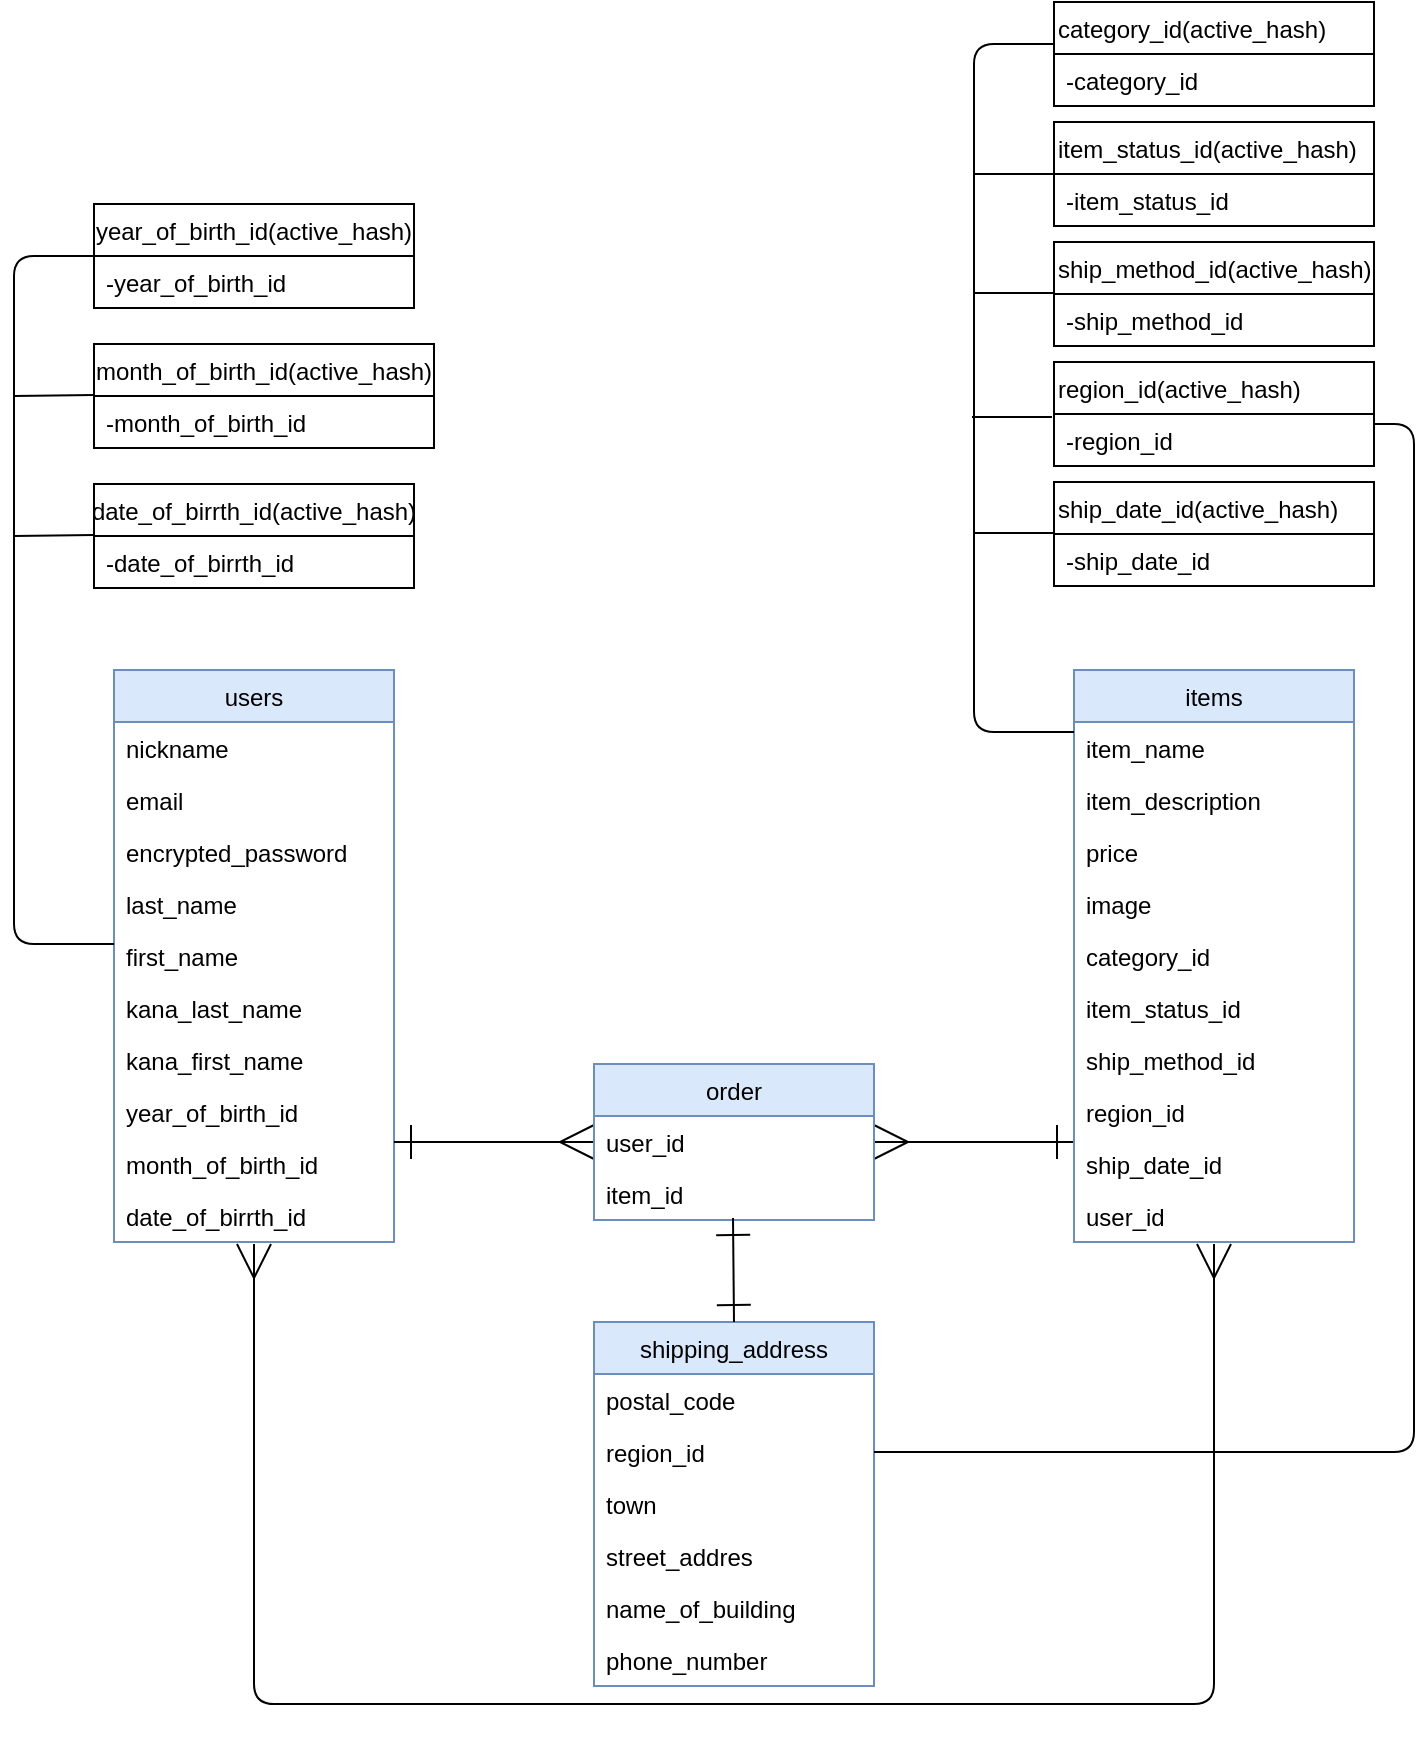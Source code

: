 <mxfile>
    <diagram id="skaReLUK0nNZBP0FKCRA" name="ER図">
        <mxGraphModel dx="873" dy="1710" grid="1" gridSize="10" guides="1" tooltips="1" connect="1" arrows="1" fold="1" page="1" pageScale="1" pageWidth="827" pageHeight="1169" background="#ffffff" math="0" shadow="0">
            <root>
                <mxCell id="RceI16ZEk3QFUn1z2AmW-0"/>
                <mxCell id="RceI16ZEk3QFUn1z2AmW-1" parent="RceI16ZEk3QFUn1z2AmW-0"/>
                <mxCell id="10" value="" style="edgeStyle=none;html=1;startArrow=ERmany;startFill=0;endArrow=ERmany;endFill=0;startSize=15;endSize=15;" edge="1" parent="RceI16ZEk3QFUn1z2AmW-1">
                    <mxGeometry relative="1" as="geometry">
                        <mxPoint x="160" y="-510" as="sourcePoint"/>
                        <mxPoint x="640" y="-510" as="targetPoint"/>
                        <Array as="points">
                            <mxPoint x="160" y="-280"/>
                            <mxPoint x="640" y="-280"/>
                        </Array>
                    </mxGeometry>
                </mxCell>
                <mxCell id="RceI16ZEk3QFUn1z2AmW-2" value="users" style="swimlane;fontStyle=0;childLayout=stackLayout;horizontal=1;startSize=26;fillColor=#dae8fc;horizontalStack=0;resizeParent=1;resizeParentMax=0;resizeLast=0;collapsible=1;marginBottom=0;strokeColor=#6c8ebf;" parent="RceI16ZEk3QFUn1z2AmW-1" vertex="1">
                    <mxGeometry x="90" y="-797" width="140" height="286" as="geometry">
                        <mxRectangle x="90" y="-500" width="60" height="26" as="alternateBounds"/>
                    </mxGeometry>
                </mxCell>
                <mxCell id="RceI16ZEk3QFUn1z2AmW-3" value="nickname" style="text;strokeColor=none;fillColor=none;align=left;verticalAlign=top;spacingLeft=4;spacingRight=4;overflow=hidden;rotatable=0;points=[[0,0.5],[1,0.5]];portConstraint=eastwest;" parent="RceI16ZEk3QFUn1z2AmW-2" vertex="1">
                    <mxGeometry y="26" width="140" height="26" as="geometry"/>
                </mxCell>
                <mxCell id="RceI16ZEk3QFUn1z2AmW-4" value="email&#10;" style="text;strokeColor=none;fillColor=none;align=left;verticalAlign=top;spacingLeft=4;spacingRight=4;overflow=hidden;rotatable=0;points=[[0,0.5],[1,0.5]];portConstraint=eastwest;" parent="RceI16ZEk3QFUn1z2AmW-2" vertex="1">
                    <mxGeometry y="52" width="140" height="26" as="geometry"/>
                </mxCell>
                <mxCell id="RceI16ZEk3QFUn1z2AmW-5" value="encrypted_password" style="text;strokeColor=none;fillColor=none;align=left;verticalAlign=top;spacingLeft=4;spacingRight=4;overflow=hidden;rotatable=0;points=[[0,0.5],[1,0.5]];portConstraint=eastwest;" parent="RceI16ZEk3QFUn1z2AmW-2" vertex="1">
                    <mxGeometry y="78" width="140" height="26" as="geometry"/>
                </mxCell>
                <mxCell id="RceI16ZEk3QFUn1z2AmW-27" value="last_name&#10;&#10;" style="text;strokeColor=none;fillColor=none;align=left;verticalAlign=top;spacingLeft=4;spacingRight=4;overflow=hidden;rotatable=0;points=[[0,0.5],[1,0.5]];portConstraint=eastwest;" parent="RceI16ZEk3QFUn1z2AmW-2" vertex="1">
                    <mxGeometry y="104" width="140" height="26" as="geometry"/>
                </mxCell>
                <mxCell id="RceI16ZEk3QFUn1z2AmW-28" value="first_name" style="text;strokeColor=none;fillColor=none;align=left;verticalAlign=top;spacingLeft=4;spacingRight=4;overflow=hidden;rotatable=0;points=[[0,0.5],[1,0.5]];portConstraint=eastwest;" parent="RceI16ZEk3QFUn1z2AmW-2" vertex="1">
                    <mxGeometry y="130" width="140" height="26" as="geometry"/>
                </mxCell>
                <mxCell id="RceI16ZEk3QFUn1z2AmW-29" value="kana_last_name&#10;&#10;" style="text;strokeColor=none;fillColor=none;align=left;verticalAlign=top;spacingLeft=4;spacingRight=4;overflow=hidden;rotatable=0;points=[[0,0.5],[1,0.5]];portConstraint=eastwest;" parent="RceI16ZEk3QFUn1z2AmW-2" vertex="1">
                    <mxGeometry y="156" width="140" height="26" as="geometry"/>
                </mxCell>
                <mxCell id="RceI16ZEk3QFUn1z2AmW-30" value="kana_first_name" style="text;strokeColor=none;fillColor=none;align=left;verticalAlign=top;spacingLeft=4;spacingRight=4;overflow=hidden;rotatable=0;points=[[0,0.5],[1,0.5]];portConstraint=eastwest;" parent="RceI16ZEk3QFUn1z2AmW-2" vertex="1">
                    <mxGeometry y="182" width="140" height="26" as="geometry"/>
                </mxCell>
                <mxCell id="RceI16ZEk3QFUn1z2AmW-18" value="year_of_birth_id" style="text;strokeColor=none;fillColor=none;align=left;verticalAlign=top;spacingLeft=4;spacingRight=4;overflow=hidden;rotatable=0;points=[[0,0.5],[1,0.5]];portConstraint=eastwest;" parent="RceI16ZEk3QFUn1z2AmW-2" vertex="1">
                    <mxGeometry y="208" width="140" height="26" as="geometry"/>
                </mxCell>
                <mxCell id="RceI16ZEk3QFUn1z2AmW-15" value="month_of_birth_id" style="text;strokeColor=none;fillColor=none;align=left;verticalAlign=top;spacingLeft=4;spacingRight=4;overflow=hidden;rotatable=0;points=[[0,0.5],[1,0.5]];portConstraint=eastwest;" parent="RceI16ZEk3QFUn1z2AmW-2" vertex="1">
                    <mxGeometry y="234" width="140" height="26" as="geometry"/>
                </mxCell>
                <mxCell id="RceI16ZEk3QFUn1z2AmW-17" value="date_of_birrth_id" style="text;strokeColor=none;fillColor=none;align=left;verticalAlign=top;spacingLeft=4;spacingRight=4;overflow=hidden;rotatable=0;points=[[0,0.5],[1,0.5]];portConstraint=eastwest;" parent="RceI16ZEk3QFUn1z2AmW-2" vertex="1">
                    <mxGeometry y="260" width="140" height="26" as="geometry"/>
                </mxCell>
                <mxCell id="RceI16ZEk3QFUn1z2AmW-34" value="" style="edgeStyle=none;html=1;startArrow=ERone;startFill=0;endArrow=ERmany;endFill=0;endSize=15;startSize=15;exitX=0;exitY=0.077;exitDx=0;exitDy=0;exitPerimeter=0;entryX=1;entryY=0.5;entryDx=0;entryDy=0;" parent="RceI16ZEk3QFUn1z2AmW-1" source="RceI16ZEk3QFUn1z2AmW-20" target="RceI16ZEk3QFUn1z2AmW-40" edge="1">
                    <mxGeometry relative="1" as="geometry">
                        <mxPoint x="640" y="-500" as="sourcePoint"/>
                        <mxPoint x="680" y="-300" as="targetPoint"/>
                        <Array as="points">
                            <mxPoint x="520" y="-561"/>
                        </Array>
                    </mxGeometry>
                </mxCell>
                <mxCell id="RceI16ZEk3QFUn1z2AmW-6" value="items" style="swimlane;fontStyle=0;childLayout=stackLayout;horizontal=1;startSize=26;fillColor=#dae8fc;horizontalStack=0;resizeParent=1;resizeParentMax=0;resizeLast=0;collapsible=1;marginBottom=0;strokeColor=#6c8ebf;" parent="RceI16ZEk3QFUn1z2AmW-1" vertex="1">
                    <mxGeometry x="570" y="-797" width="140" height="286" as="geometry"/>
                </mxCell>
                <mxCell id="RceI16ZEk3QFUn1z2AmW-7" value="item_name" style="text;strokeColor=none;fillColor=none;align=left;verticalAlign=top;spacingLeft=4;spacingRight=4;overflow=hidden;rotatable=0;points=[[0,0.5],[1,0.5]];portConstraint=eastwest;" parent="RceI16ZEk3QFUn1z2AmW-6" vertex="1">
                    <mxGeometry y="26" width="140" height="26" as="geometry"/>
                </mxCell>
                <mxCell id="RceI16ZEk3QFUn1z2AmW-8" value="item_description&#10;" style="text;strokeColor=none;fillColor=none;align=left;verticalAlign=top;spacingLeft=4;spacingRight=4;overflow=hidden;rotatable=0;points=[[0,0.5],[1,0.5]];portConstraint=eastwest;" parent="RceI16ZEk3QFUn1z2AmW-6" vertex="1">
                    <mxGeometry y="52" width="140" height="26" as="geometry"/>
                </mxCell>
                <mxCell id="RceI16ZEk3QFUn1z2AmW-9" value="price" style="text;strokeColor=none;fillColor=none;align=left;verticalAlign=top;spacingLeft=4;spacingRight=4;overflow=hidden;rotatable=0;points=[[0,0.5],[1,0.5]];portConstraint=eastwest;" parent="RceI16ZEk3QFUn1z2AmW-6" vertex="1">
                    <mxGeometry y="78" width="140" height="26" as="geometry"/>
                </mxCell>
                <mxCell id="RceI16ZEk3QFUn1z2AmW-32" value="image" style="text;strokeColor=none;fillColor=none;align=left;verticalAlign=top;spacingLeft=4;spacingRight=4;overflow=hidden;rotatable=0;points=[[0,0.5],[1,0.5]];portConstraint=eastwest;" parent="RceI16ZEk3QFUn1z2AmW-6" vertex="1">
                    <mxGeometry y="104" width="140" height="26" as="geometry"/>
                </mxCell>
                <mxCell id="RceI16ZEk3QFUn1z2AmW-23" value="category_id" style="text;strokeColor=none;fillColor=none;align=left;verticalAlign=top;spacingLeft=4;spacingRight=4;overflow=hidden;rotatable=0;points=[[0,0.5],[1,0.5]];portConstraint=eastwest;" parent="RceI16ZEk3QFUn1z2AmW-6" vertex="1">
                    <mxGeometry y="130" width="140" height="26" as="geometry"/>
                </mxCell>
                <mxCell id="RceI16ZEk3QFUn1z2AmW-25" value="item_status_id" style="text;strokeColor=none;fillColor=none;align=left;verticalAlign=top;spacingLeft=4;spacingRight=4;overflow=hidden;rotatable=0;points=[[0,0.5],[1,0.5]];portConstraint=eastwest;" parent="RceI16ZEk3QFUn1z2AmW-6" vertex="1">
                    <mxGeometry y="156" width="140" height="26" as="geometry"/>
                </mxCell>
                <mxCell id="RceI16ZEk3QFUn1z2AmW-21" value="ship_method_id" style="text;strokeColor=none;fillColor=none;align=left;verticalAlign=top;spacingLeft=4;spacingRight=4;overflow=hidden;rotatable=0;points=[[0,0.5],[1,0.5]];portConstraint=eastwest;" parent="RceI16ZEk3QFUn1z2AmW-6" vertex="1">
                    <mxGeometry y="182" width="140" height="26" as="geometry"/>
                </mxCell>
                <mxCell id="RceI16ZEk3QFUn1z2AmW-22" value="region_id" style="text;strokeColor=none;fillColor=none;align=left;verticalAlign=top;spacingLeft=4;spacingRight=4;overflow=hidden;rotatable=0;points=[[0,0.5],[1,0.5]];portConstraint=eastwest;" parent="RceI16ZEk3QFUn1z2AmW-6" vertex="1">
                    <mxGeometry y="208" width="140" height="26" as="geometry"/>
                </mxCell>
                <mxCell id="RceI16ZEk3QFUn1z2AmW-20" value="ship_date_id&#10;" style="text;strokeColor=none;fillColor=none;align=left;verticalAlign=top;spacingLeft=4;spacingRight=4;overflow=hidden;rotatable=0;points=[[0,0.5],[1,0.5]];portConstraint=eastwest;" parent="RceI16ZEk3QFUn1z2AmW-6" vertex="1">
                    <mxGeometry y="234" width="140" height="26" as="geometry"/>
                </mxCell>
                <mxCell id="RceI16ZEk3QFUn1z2AmW-31" value="user_id" style="text;strokeColor=none;fillColor=none;align=left;verticalAlign=top;spacingLeft=4;spacingRight=4;overflow=hidden;rotatable=0;points=[[0,0.5],[1,0.5]];portConstraint=eastwest;" parent="RceI16ZEk3QFUn1z2AmW-6" vertex="1">
                    <mxGeometry y="260" width="140" height="26" as="geometry"/>
                </mxCell>
                <mxCell id="RceI16ZEk3QFUn1z2AmW-10" value="shipping_address" style="swimlane;fontStyle=0;childLayout=stackLayout;horizontal=1;startSize=26;fillColor=#dae8fc;horizontalStack=0;resizeParent=1;resizeParentMax=0;resizeLast=0;collapsible=1;marginBottom=0;strokeColor=#6c8ebf;" parent="RceI16ZEk3QFUn1z2AmW-1" vertex="1">
                    <mxGeometry x="330" y="-471" width="140" height="182" as="geometry"/>
                </mxCell>
                <mxCell id="RceI16ZEk3QFUn1z2AmW-33" value="postal_code" style="text;strokeColor=none;fillColor=none;align=left;verticalAlign=top;spacingLeft=4;spacingRight=4;overflow=hidden;rotatable=0;points=[[0,0.5],[1,0.5]];portConstraint=eastwest;" parent="RceI16ZEk3QFUn1z2AmW-10" vertex="1">
                    <mxGeometry y="26" width="140" height="26" as="geometry"/>
                </mxCell>
                <mxCell id="RceI16ZEk3QFUn1z2AmW-26" value="region_id" style="text;strokeColor=none;fillColor=none;align=left;verticalAlign=top;spacingLeft=4;spacingRight=4;overflow=hidden;rotatable=0;points=[[0,0.5],[1,0.5]];portConstraint=eastwest;" parent="RceI16ZEk3QFUn1z2AmW-10" vertex="1">
                    <mxGeometry y="52" width="140" height="26" as="geometry"/>
                </mxCell>
                <mxCell id="0" value="town" style="text;strokeColor=none;fillColor=none;align=left;verticalAlign=top;spacingLeft=4;spacingRight=4;overflow=hidden;rotatable=0;points=[[0,0.5],[1,0.5]];portConstraint=eastwest;" parent="RceI16ZEk3QFUn1z2AmW-10" vertex="1">
                    <mxGeometry y="78" width="140" height="26" as="geometry"/>
                </mxCell>
                <mxCell id="RceI16ZEk3QFUn1z2AmW-38" value="street_addres" style="text;strokeColor=none;fillColor=none;align=left;verticalAlign=top;spacingLeft=4;spacingRight=4;overflow=hidden;rotatable=0;points=[[0,0.5],[1,0.5]];portConstraint=eastwest;" parent="RceI16ZEk3QFUn1z2AmW-10" vertex="1">
                    <mxGeometry y="104" width="140" height="26" as="geometry"/>
                </mxCell>
                <mxCell id="RceI16ZEk3QFUn1z2AmW-37" value="name_of_building" style="text;strokeColor=none;fillColor=none;align=left;verticalAlign=top;spacingLeft=4;spacingRight=4;overflow=hidden;rotatable=0;points=[[0,0.5],[1,0.5]];portConstraint=eastwest;" parent="RceI16ZEk3QFUn1z2AmW-10" vertex="1">
                    <mxGeometry y="130" width="140" height="26" as="geometry"/>
                </mxCell>
                <mxCell id="RceI16ZEk3QFUn1z2AmW-35" value="phone_number" style="text;strokeColor=none;fillColor=none;align=left;verticalAlign=top;spacingLeft=4;spacingRight=4;overflow=hidden;rotatable=0;points=[[0,0.5],[1,0.5]];portConstraint=eastwest;" parent="RceI16ZEk3QFUn1z2AmW-10" vertex="1">
                    <mxGeometry y="156" width="140" height="26" as="geometry"/>
                </mxCell>
                <mxCell id="RceI16ZEk3QFUn1z2AmW-42" value="" style="edgeStyle=none;html=1;startArrow=ERmany;startFill=0;endArrow=ERone;endFill=0;endSize=15;startSize=15;exitX=0;exitY=0.5;exitDx=0;exitDy=0;" parent="RceI16ZEk3QFUn1z2AmW-1" source="RceI16ZEk3QFUn1z2AmW-40" edge="1">
                    <mxGeometry relative="1" as="geometry">
                        <mxPoint x="290" y="-470" as="sourcePoint"/>
                        <mxPoint x="230" y="-561" as="targetPoint"/>
                        <Array as="points">
                            <mxPoint x="280" y="-561"/>
                        </Array>
                    </mxGeometry>
                </mxCell>
                <mxCell id="S9HOng_y1--fkzCQ-eKN-0" value="year_of_birth_id(active_hash)" style="swimlane;fontStyle=0;childLayout=stackLayout;horizontal=1;startSize=26;fillColor=none;horizontalStack=0;resizeParent=1;resizeParentMax=0;resizeLast=0;collapsible=1;marginBottom=0;" parent="RceI16ZEk3QFUn1z2AmW-1" vertex="1">
                    <mxGeometry x="80" y="-1030" width="160" height="52" as="geometry"/>
                </mxCell>
                <mxCell id="S9HOng_y1--fkzCQ-eKN-2" value="-year_of_birth_id" style="text;strokeColor=none;fillColor=none;align=left;verticalAlign=top;spacingLeft=4;spacingRight=4;overflow=hidden;rotatable=0;points=[[0,0.5],[1,0.5]];portConstraint=eastwest;" parent="S9HOng_y1--fkzCQ-eKN-0" vertex="1">
                    <mxGeometry y="26" width="160" height="26" as="geometry"/>
                </mxCell>
                <mxCell id="S9HOng_y1--fkzCQ-eKN-13" value="" style="edgeStyle=none;html=1;strokeColor=none;" parent="RceI16ZEk3QFUn1z2AmW-1" source="S9HOng_y1--fkzCQ-eKN-5" edge="1">
                    <mxGeometry relative="1" as="geometry">
                        <mxPoint x="40" y="-864" as="targetPoint"/>
                        <Array as="points">
                            <mxPoint x="40" y="-864"/>
                        </Array>
                    </mxGeometry>
                </mxCell>
                <mxCell id="S9HOng_y1--fkzCQ-eKN-5" value="date_of_birrth_id(active_hash)" style="swimlane;fontStyle=0;childLayout=stackLayout;horizontal=1;startSize=26;fillColor=none;horizontalStack=0;resizeParent=1;resizeParentMax=0;resizeLast=0;collapsible=1;marginBottom=0;" parent="RceI16ZEk3QFUn1z2AmW-1" vertex="1">
                    <mxGeometry x="80" y="-890" width="160" height="52" as="geometry"/>
                </mxCell>
                <mxCell id="S9HOng_y1--fkzCQ-eKN-6" value="-date_of_birrth_id" style="text;strokeColor=none;fillColor=none;align=left;verticalAlign=top;spacingLeft=4;spacingRight=4;overflow=hidden;rotatable=0;points=[[0,0.5],[1,0.5]];portConstraint=eastwest;" parent="S9HOng_y1--fkzCQ-eKN-5" vertex="1">
                    <mxGeometry y="26" width="160" height="26" as="geometry"/>
                </mxCell>
                <mxCell id="S9HOng_y1--fkzCQ-eKN-7" value="month_of_birth_id(active_hash)" style="swimlane;fontStyle=0;childLayout=stackLayout;horizontal=1;startSize=26;fillColor=none;horizontalStack=0;resizeParent=1;resizeParentMax=0;resizeLast=0;collapsible=1;marginBottom=0;" parent="RceI16ZEk3QFUn1z2AmW-1" vertex="1">
                    <mxGeometry x="80" y="-960" width="170" height="52" as="geometry"/>
                </mxCell>
                <mxCell id="S9HOng_y1--fkzCQ-eKN-8" value="-month_of_birth_id" style="text;strokeColor=none;fillColor=none;align=left;verticalAlign=top;spacingLeft=4;spacingRight=4;overflow=hidden;rotatable=0;points=[[0,0.5],[1,0.5]];portConstraint=eastwest;" parent="S9HOng_y1--fkzCQ-eKN-7" vertex="1">
                    <mxGeometry y="26" width="170" height="26" as="geometry"/>
                </mxCell>
                <mxCell id="S9HOng_y1--fkzCQ-eKN-11" style="edgeStyle=none;html=1;exitX=0;exitY=0.269;exitDx=0;exitDy=0;exitPerimeter=0;entryX=0;entryY=0.5;entryDx=0;entryDy=0;endArrow=none;endFill=0;" parent="RceI16ZEk3QFUn1z2AmW-1" source="RceI16ZEk3QFUn1z2AmW-28" target="S9HOng_y1--fkzCQ-eKN-0" edge="1">
                    <mxGeometry relative="1" as="geometry">
                        <mxPoint x="30" y="-1000" as="targetPoint"/>
                        <Array as="points">
                            <mxPoint x="40" y="-660"/>
                            <mxPoint x="40" y="-730"/>
                            <mxPoint x="40" y="-800"/>
                            <mxPoint x="40" y="-860"/>
                            <mxPoint x="40" y="-960"/>
                            <mxPoint x="40" y="-1004"/>
                        </Array>
                    </mxGeometry>
                </mxCell>
                <mxCell id="S9HOng_y1--fkzCQ-eKN-17" style="edgeStyle=none;html=1;exitX=0;exitY=0.5;exitDx=0;exitDy=0;endArrow=none;endFill=0;" parent="RceI16ZEk3QFUn1z2AmW-1" edge="1">
                    <mxGeometry relative="1" as="geometry">
                        <mxPoint x="40" y="-864" as="targetPoint"/>
                        <mxPoint x="80" y="-864.5" as="sourcePoint"/>
                    </mxGeometry>
                </mxCell>
                <mxCell id="S9HOng_y1--fkzCQ-eKN-18" style="edgeStyle=none;html=1;exitX=0;exitY=0.5;exitDx=0;exitDy=0;endArrow=none;endFill=0;" parent="RceI16ZEk3QFUn1z2AmW-1" edge="1">
                    <mxGeometry relative="1" as="geometry">
                        <mxPoint x="40" y="-934" as="targetPoint"/>
                        <mxPoint x="80" y="-934.5" as="sourcePoint"/>
                    </mxGeometry>
                </mxCell>
                <mxCell id="S9HOng_y1--fkzCQ-eKN-37" value="" style="edgeStyle=none;html=1;endArrow=none;endFill=0;" parent="RceI16ZEk3QFUn1z2AmW-1" source="S9HOng_y1--fkzCQ-eKN-22" edge="1">
                    <mxGeometry relative="1" as="geometry">
                        <mxPoint x="520" y="-1045" as="targetPoint"/>
                    </mxGeometry>
                </mxCell>
                <mxCell id="S9HOng_y1--fkzCQ-eKN-22" value="item_status_id(active_hash)" style="swimlane;fontStyle=0;childLayout=stackLayout;horizontal=1;startSize=26;fillColor=none;horizontalStack=0;resizeParent=1;resizeParentMax=0;resizeLast=0;collapsible=1;marginBottom=0;align=left;" parent="RceI16ZEk3QFUn1z2AmW-1" vertex="1">
                    <mxGeometry x="560" y="-1071" width="160" height="52" as="geometry"/>
                </mxCell>
                <mxCell id="S9HOng_y1--fkzCQ-eKN-23" value="-item_status_id" style="text;strokeColor=none;fillColor=none;align=left;verticalAlign=top;spacingLeft=4;spacingRight=4;overflow=hidden;rotatable=0;points=[[0,0.5],[1,0.5]];portConstraint=eastwest;" parent="S9HOng_y1--fkzCQ-eKN-22" vertex="1">
                    <mxGeometry y="26" width="160" height="26" as="geometry"/>
                </mxCell>
                <mxCell id="S9HOng_y1--fkzCQ-eKN-24" value="ship_method_id(active_hash)" style="swimlane;fontStyle=0;childLayout=stackLayout;horizontal=1;startSize=26;fillColor=none;horizontalStack=0;resizeParent=1;resizeParentMax=0;resizeLast=0;collapsible=1;marginBottom=0;align=left;" parent="RceI16ZEk3QFUn1z2AmW-1" vertex="1">
                    <mxGeometry x="560" y="-1011" width="160" height="52" as="geometry"/>
                </mxCell>
                <mxCell id="S9HOng_y1--fkzCQ-eKN-25" value="-ship_method_id" style="text;strokeColor=none;fillColor=none;align=left;verticalAlign=top;spacingLeft=4;spacingRight=4;overflow=hidden;rotatable=0;points=[[0,0.5],[1,0.5]];portConstraint=eastwest;" parent="S9HOng_y1--fkzCQ-eKN-24" vertex="1">
                    <mxGeometry y="26" width="160" height="26" as="geometry"/>
                </mxCell>
                <mxCell id="S9HOng_y1--fkzCQ-eKN-26" value="category_id(active_hash)" style="swimlane;fontStyle=0;childLayout=stackLayout;horizontal=1;startSize=26;fillColor=none;horizontalStack=0;resizeParent=1;resizeParentMax=0;resizeLast=0;collapsible=1;marginBottom=0;align=left;" parent="RceI16ZEk3QFUn1z2AmW-1" vertex="1">
                    <mxGeometry x="560" y="-1131" width="160" height="52" as="geometry"/>
                </mxCell>
                <mxCell id="S9HOng_y1--fkzCQ-eKN-27" value="-category_id" style="text;strokeColor=none;fillColor=none;align=left;verticalAlign=top;spacingLeft=4;spacingRight=4;overflow=hidden;rotatable=0;points=[[0,0.5],[1,0.5]];portConstraint=eastwest;" parent="S9HOng_y1--fkzCQ-eKN-26" vertex="1">
                    <mxGeometry y="26" width="160" height="26" as="geometry"/>
                </mxCell>
                <mxCell id="S9HOng_y1--fkzCQ-eKN-28" value="region_id(active_hash)" style="swimlane;fontStyle=0;childLayout=stackLayout;horizontal=1;startSize=26;fillColor=none;horizontalStack=0;resizeParent=1;resizeParentMax=0;resizeLast=0;collapsible=1;marginBottom=0;align=left;" parent="RceI16ZEk3QFUn1z2AmW-1" vertex="1">
                    <mxGeometry x="560" y="-951" width="160" height="52" as="geometry"/>
                </mxCell>
                <mxCell id="S9HOng_y1--fkzCQ-eKN-29" value="-region_id" style="text;strokeColor=none;fillColor=none;align=left;verticalAlign=top;spacingLeft=4;spacingRight=4;overflow=hidden;rotatable=0;points=[[0,0.5],[1,0.5]];portConstraint=eastwest;" parent="S9HOng_y1--fkzCQ-eKN-28" vertex="1">
                    <mxGeometry y="26" width="160" height="26" as="geometry"/>
                </mxCell>
                <mxCell id="S9HOng_y1--fkzCQ-eKN-32" value="ship_date_id(active_hash)" style="swimlane;fontStyle=0;childLayout=stackLayout;horizontal=1;startSize=26;fillColor=none;horizontalStack=0;resizeParent=1;resizeParentMax=0;resizeLast=0;collapsible=1;marginBottom=0;align=left;" parent="RceI16ZEk3QFUn1z2AmW-1" vertex="1">
                    <mxGeometry x="560" y="-891" width="160" height="52" as="geometry"/>
                </mxCell>
                <mxCell id="S9HOng_y1--fkzCQ-eKN-33" value="-ship_date_id" style="text;strokeColor=none;fillColor=none;align=left;verticalAlign=top;spacingLeft=4;spacingRight=4;overflow=hidden;rotatable=0;points=[[0,0.5],[1,0.5]];portConstraint=eastwest;" parent="S9HOng_y1--fkzCQ-eKN-32" vertex="1">
                    <mxGeometry y="26" width="160" height="26" as="geometry"/>
                </mxCell>
                <mxCell id="S9HOng_y1--fkzCQ-eKN-34" style="edgeStyle=none;html=1;exitX=0;exitY=0.269;exitDx=0;exitDy=0;exitPerimeter=0;entryX=0;entryY=0.5;entryDx=0;entryDy=0;endArrow=none;endFill=0;" parent="RceI16ZEk3QFUn1z2AmW-1" edge="1">
                    <mxGeometry relative="1" as="geometry">
                        <mxPoint x="560" y="-1110" as="targetPoint"/>
                        <mxPoint x="570" y="-766.006" as="sourcePoint"/>
                        <Array as="points">
                            <mxPoint x="520" y="-766"/>
                            <mxPoint x="520" y="-836"/>
                            <mxPoint x="520" y="-906"/>
                            <mxPoint x="520" y="-966"/>
                            <mxPoint x="520" y="-1066"/>
                            <mxPoint x="520" y="-1110"/>
                        </Array>
                    </mxGeometry>
                </mxCell>
                <mxCell id="S9HOng_y1--fkzCQ-eKN-38" value="" style="edgeStyle=none;html=1;endArrow=none;endFill=0;" parent="RceI16ZEk3QFUn1z2AmW-1" edge="1">
                    <mxGeometry relative="1" as="geometry">
                        <mxPoint x="560" y="-985.5" as="sourcePoint"/>
                        <mxPoint x="520" y="-985.5" as="targetPoint"/>
                    </mxGeometry>
                </mxCell>
                <mxCell id="S9HOng_y1--fkzCQ-eKN-40" value="" style="edgeStyle=none;html=1;endArrow=none;endFill=0;" parent="RceI16ZEk3QFUn1z2AmW-1" edge="1">
                    <mxGeometry relative="1" as="geometry">
                        <mxPoint x="560" y="-865.5" as="sourcePoint"/>
                        <mxPoint x="520" y="-865.5" as="targetPoint"/>
                    </mxGeometry>
                </mxCell>
                <mxCell id="1" value="" style="edgeStyle=none;html=1;endArrow=none;endFill=0;entryX=1;entryY=0.5;entryDx=0;entryDy=0;" edge="1" parent="RceI16ZEk3QFUn1z2AmW-1" target="RceI16ZEk3QFUn1z2AmW-26">
                    <mxGeometry relative="1" as="geometry">
                        <mxPoint x="720" y="-920" as="sourcePoint"/>
                        <mxPoint x="590" y="-410" as="targetPoint"/>
                        <Array as="points">
                            <mxPoint x="740" y="-920"/>
                            <mxPoint x="740" y="-406"/>
                        </Array>
                    </mxGeometry>
                </mxCell>
                <mxCell id="2" value="order" style="swimlane;fontStyle=0;childLayout=stackLayout;horizontal=1;startSize=26;fillColor=#dae8fc;horizontalStack=0;resizeParent=1;resizeParentMax=0;resizeLast=0;collapsible=1;marginBottom=0;strokeColor=#6c8ebf;" vertex="1" parent="RceI16ZEk3QFUn1z2AmW-1">
                    <mxGeometry x="330" y="-600" width="140" height="78" as="geometry"/>
                </mxCell>
                <mxCell id="RceI16ZEk3QFUn1z2AmW-40" value="user_id" style="text;strokeColor=none;fillColor=none;align=left;verticalAlign=top;spacingLeft=4;spacingRight=4;overflow=hidden;rotatable=0;points=[[0,0.5],[1,0.5]];portConstraint=eastwest;" parent="2" vertex="1">
                    <mxGeometry y="26" width="140" height="26" as="geometry"/>
                </mxCell>
                <mxCell id="RceI16ZEk3QFUn1z2AmW-39" value="item_id" style="text;strokeColor=none;fillColor=none;align=left;verticalAlign=top;spacingLeft=4;spacingRight=4;overflow=hidden;rotatable=0;points=[[0,0.5],[1,0.5]];portConstraint=eastwest;" parent="2" vertex="1">
                    <mxGeometry y="52" width="140" height="26" as="geometry"/>
                </mxCell>
                <mxCell id="7" value="" style="edgeStyle=none;html=1;endArrow=none;endFill=0;" edge="1" parent="RceI16ZEk3QFUn1z2AmW-1">
                    <mxGeometry relative="1" as="geometry">
                        <mxPoint x="559" y="-923.5" as="sourcePoint"/>
                        <mxPoint x="519" y="-923.5" as="targetPoint"/>
                    </mxGeometry>
                </mxCell>
                <mxCell id="8" value="" style="edgeStyle=none;html=1;startArrow=ERone;startFill=0;endArrow=ERone;endFill=0;endSize=15;startSize=15;entryX=0.5;entryY=0;entryDx=0;entryDy=0;" edge="1" parent="RceI16ZEk3QFUn1z2AmW-1" target="RceI16ZEk3QFUn1z2AmW-10">
                    <mxGeometry relative="1" as="geometry">
                        <mxPoint x="399.5" y="-523" as="sourcePoint"/>
                        <mxPoint x="399.5" y="-483" as="targetPoint"/>
                        <Array as="points"/>
                    </mxGeometry>
                </mxCell>
            </root>
        </mxGraphModel>
    </diagram>
</mxfile>